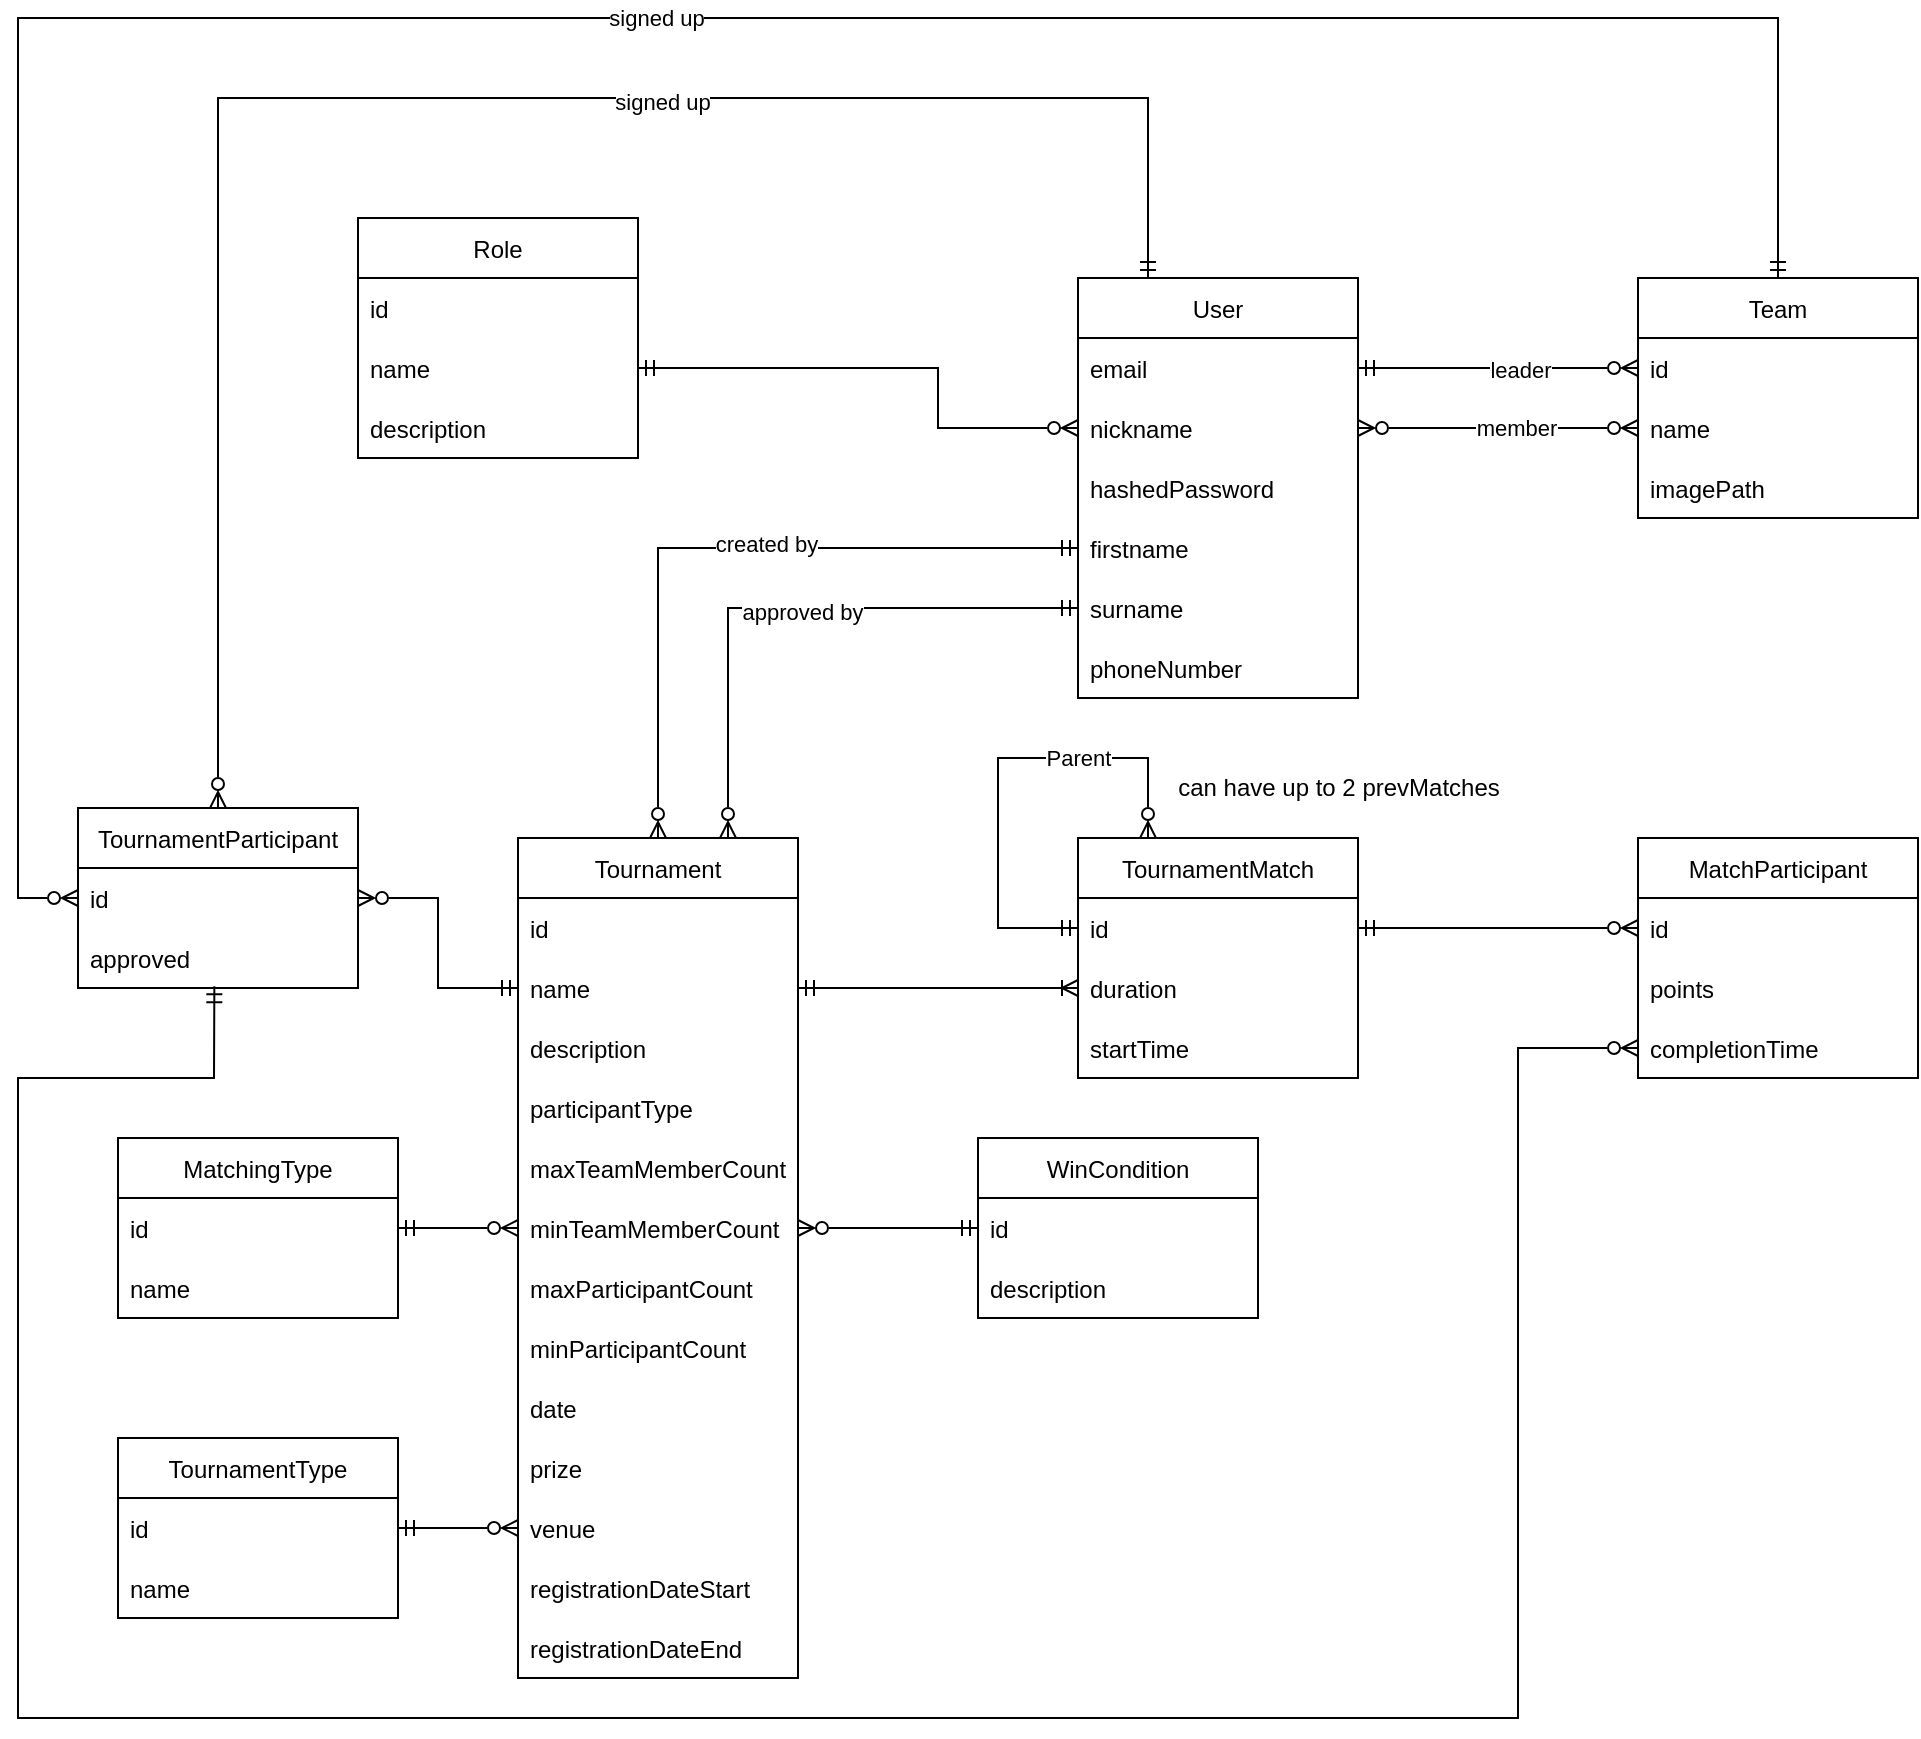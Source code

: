 <mxfile>
    <diagram id="WnmoWi_7WGoH04XIYKTn" name="Page-1">
        <mxGraphModel dx="1145" dy="301" grid="1" gridSize="10" guides="1" tooltips="1" connect="1" arrows="1" fold="1" page="1" pageScale="1" pageWidth="827" pageHeight="1169" math="0" shadow="0">
            <root>
                <mxCell id="0"/>
                <mxCell id="1" parent="0"/>
                <mxCell id="87" style="edgeStyle=none;rounded=0;html=1;exitX=0.25;exitY=0;exitDx=0;exitDy=0;startArrow=ERmandOne;startFill=0;endArrow=ERzeroToMany;endFill=0;" parent="1" source="4" target="92" edge="1">
                    <mxGeometry relative="1" as="geometry">
                        <mxPoint x="130" y="550" as="targetPoint"/>
                        <Array as="points">
                            <mxPoint x="595" y="230"/>
                            <mxPoint x="130" y="230"/>
                        </Array>
                    </mxGeometry>
                </mxCell>
                <mxCell id="102" value="signed up&lt;br&gt;" style="edgeLabel;html=1;align=center;verticalAlign=middle;resizable=0;points=[];" parent="87" vertex="1" connectable="0">
                    <mxGeometry x="-0.268" y="2" relative="1" as="geometry">
                        <mxPoint as="offset"/>
                    </mxGeometry>
                </mxCell>
                <mxCell id="4" value="User" style="swimlane;fontStyle=0;childLayout=stackLayout;horizontal=1;startSize=30;horizontalStack=0;resizeParent=1;resizeParentMax=0;resizeLast=0;collapsible=1;marginBottom=0;" parent="1" vertex="1">
                    <mxGeometry x="560" y="320" width="140" height="210" as="geometry"/>
                </mxCell>
                <mxCell id="5" value="email" style="text;strokeColor=none;fillColor=none;align=left;verticalAlign=middle;spacingLeft=4;spacingRight=4;overflow=hidden;points=[[0,0.5],[1,0.5]];portConstraint=eastwest;rotatable=0;" parent="4" vertex="1">
                    <mxGeometry y="30" width="140" height="30" as="geometry"/>
                </mxCell>
                <mxCell id="6" value="nickname" style="text;strokeColor=none;fillColor=none;align=left;verticalAlign=middle;spacingLeft=4;spacingRight=4;overflow=hidden;points=[[0,0.5],[1,0.5]];portConstraint=eastwest;rotatable=0;" parent="4" vertex="1">
                    <mxGeometry y="60" width="140" height="30" as="geometry"/>
                </mxCell>
                <mxCell id="7" value="hashedPassword" style="text;strokeColor=none;fillColor=none;align=left;verticalAlign=middle;spacingLeft=4;spacingRight=4;overflow=hidden;points=[[0,0.5],[1,0.5]];portConstraint=eastwest;rotatable=0;" parent="4" vertex="1">
                    <mxGeometry y="90" width="140" height="30" as="geometry"/>
                </mxCell>
                <mxCell id="15" value="firstname" style="text;strokeColor=none;fillColor=none;align=left;verticalAlign=middle;spacingLeft=4;spacingRight=4;overflow=hidden;points=[[0,0.5],[1,0.5]];portConstraint=eastwest;rotatable=0;" parent="4" vertex="1">
                    <mxGeometry y="120" width="140" height="30" as="geometry"/>
                </mxCell>
                <mxCell id="19" value="surname" style="text;strokeColor=none;fillColor=none;align=left;verticalAlign=middle;spacingLeft=4;spacingRight=4;overflow=hidden;points=[[0,0.5],[1,0.5]];portConstraint=eastwest;rotatable=0;" parent="4" vertex="1">
                    <mxGeometry y="150" width="140" height="30" as="geometry"/>
                </mxCell>
                <mxCell id="133" value="phoneNumber" style="text;strokeColor=none;fillColor=none;align=left;verticalAlign=middle;spacingLeft=4;spacingRight=4;overflow=hidden;points=[[0,0.5],[1,0.5]];portConstraint=eastwest;rotatable=0;" parent="4" vertex="1">
                    <mxGeometry y="180" width="140" height="30" as="geometry"/>
                </mxCell>
                <mxCell id="25" value="Role" style="swimlane;fontStyle=0;childLayout=stackLayout;horizontal=1;startSize=30;horizontalStack=0;resizeParent=1;resizeParentMax=0;resizeLast=0;collapsible=1;marginBottom=0;" parent="1" vertex="1">
                    <mxGeometry x="200" y="290" width="140" height="120" as="geometry"/>
                </mxCell>
                <mxCell id="26" value="id" style="text;strokeColor=none;fillColor=none;align=left;verticalAlign=middle;spacingLeft=4;spacingRight=4;overflow=hidden;points=[[0,0.5],[1,0.5]];portConstraint=eastwest;rotatable=0;" parent="25" vertex="1">
                    <mxGeometry y="30" width="140" height="30" as="geometry"/>
                </mxCell>
                <mxCell id="27" value="name" style="text;strokeColor=none;fillColor=none;align=left;verticalAlign=middle;spacingLeft=4;spacingRight=4;overflow=hidden;points=[[0,0.5],[1,0.5]];portConstraint=eastwest;rotatable=0;" parent="25" vertex="1">
                    <mxGeometry y="60" width="140" height="30" as="geometry"/>
                </mxCell>
                <mxCell id="28" value="description" style="text;strokeColor=none;fillColor=none;align=left;verticalAlign=middle;spacingLeft=4;spacingRight=4;overflow=hidden;points=[[0,0.5],[1,0.5]];portConstraint=eastwest;rotatable=0;" parent="25" vertex="1">
                    <mxGeometry y="90" width="140" height="30" as="geometry"/>
                </mxCell>
                <mxCell id="36" style="edgeStyle=none;html=1;exitX=0;exitY=0.5;exitDx=0;exitDy=0;entryX=1;entryY=0.5;entryDx=0;entryDy=0;rounded=0;startArrow=ERzeroToMany;startFill=0;endArrow=ERmandOne;endFill=0;" parent="1" source="6" target="27" edge="1">
                    <mxGeometry relative="1" as="geometry">
                        <Array as="points">
                            <mxPoint x="490" y="395"/>
                            <mxPoint x="490" y="365"/>
                        </Array>
                    </mxGeometry>
                </mxCell>
                <mxCell id="91" style="edgeStyle=none;rounded=0;html=1;exitX=0.5;exitY=0;exitDx=0;exitDy=0;startArrow=ERmandOne;startFill=0;endArrow=ERzeroToMany;endFill=0;entryX=0;entryY=0.5;entryDx=0;entryDy=0;" parent="1" source="37" target="93" edge="1">
                    <mxGeometry relative="1" as="geometry">
                        <mxPoint x="80" y="550" as="targetPoint"/>
                        <Array as="points">
                            <mxPoint x="910" y="190"/>
                            <mxPoint x="30" y="190"/>
                            <mxPoint x="30" y="630"/>
                        </Array>
                    </mxGeometry>
                </mxCell>
                <mxCell id="103" value="signed up" style="edgeLabel;html=1;align=center;verticalAlign=middle;resizable=0;points=[];" parent="91" vertex="1" connectable="0">
                    <mxGeometry x="-0.066" relative="1" as="geometry">
                        <mxPoint as="offset"/>
                    </mxGeometry>
                </mxCell>
                <mxCell id="37" value="Team" style="swimlane;fontStyle=0;childLayout=stackLayout;horizontal=1;startSize=30;horizontalStack=0;resizeParent=1;resizeParentMax=0;resizeLast=0;collapsible=1;marginBottom=0;" parent="1" vertex="1">
                    <mxGeometry x="840" y="320" width="140" height="120" as="geometry"/>
                </mxCell>
                <mxCell id="38" value="id" style="text;strokeColor=none;fillColor=none;align=left;verticalAlign=middle;spacingLeft=4;spacingRight=4;overflow=hidden;points=[[0,0.5],[1,0.5]];portConstraint=eastwest;rotatable=0;" parent="37" vertex="1">
                    <mxGeometry y="30" width="140" height="30" as="geometry"/>
                </mxCell>
                <mxCell id="39" value="name " style="text;strokeColor=none;fillColor=none;align=left;verticalAlign=middle;spacingLeft=4;spacingRight=4;overflow=hidden;points=[[0,0.5],[1,0.5]];portConstraint=eastwest;rotatable=0;" parent="37" vertex="1">
                    <mxGeometry y="60" width="140" height="30" as="geometry"/>
                </mxCell>
                <mxCell id="40" value="imagePath" style="text;strokeColor=none;fillColor=none;align=left;verticalAlign=middle;spacingLeft=4;spacingRight=4;overflow=hidden;points=[[0,0.5],[1,0.5]];portConstraint=eastwest;rotatable=0;" parent="37" vertex="1">
                    <mxGeometry y="90" width="140" height="30" as="geometry"/>
                </mxCell>
                <mxCell id="45" style="edgeStyle=none;rounded=0;html=1;exitX=0;exitY=0.5;exitDx=0;exitDy=0;entryX=1;entryY=0.5;entryDx=0;entryDy=0;startArrow=ERzeroToMany;startFill=0;endArrow=ERmandOne;endFill=0;" parent="1" source="38" target="5" edge="1">
                    <mxGeometry relative="1" as="geometry"/>
                </mxCell>
                <mxCell id="48" value="leader" style="edgeLabel;html=1;align=center;verticalAlign=middle;resizable=0;points=[];" parent="45" vertex="1" connectable="0">
                    <mxGeometry x="-0.154" y="1" relative="1" as="geometry">
                        <mxPoint as="offset"/>
                    </mxGeometry>
                </mxCell>
                <mxCell id="46" style="edgeStyle=none;rounded=0;html=1;exitX=1;exitY=0.5;exitDx=0;exitDy=0;entryX=0;entryY=0.5;entryDx=0;entryDy=0;startArrow=ERzeroToMany;startFill=0;endArrow=ERzeroToMany;endFill=0;" parent="1" source="6" target="39" edge="1">
                    <mxGeometry relative="1" as="geometry"/>
                </mxCell>
                <mxCell id="49" value="member" style="edgeLabel;html=1;align=center;verticalAlign=middle;resizable=0;points=[];" parent="46" vertex="1" connectable="0">
                    <mxGeometry x="0.154" y="-1" relative="1" as="geometry">
                        <mxPoint x="-2" y="-1" as="offset"/>
                    </mxGeometry>
                </mxCell>
                <mxCell id="50" value="TournamentMatch" style="swimlane;fontStyle=0;childLayout=stackLayout;horizontal=1;startSize=30;horizontalStack=0;resizeParent=1;resizeParentMax=0;resizeLast=0;collapsible=1;marginBottom=0;" parent="1" vertex="1">
                    <mxGeometry x="560" y="600" width="140" height="120" as="geometry"/>
                </mxCell>
                <mxCell id="67" style="edgeStyle=none;rounded=0;html=1;exitX=0;exitY=0.5;exitDx=0;exitDy=0;entryX=0.25;entryY=0;entryDx=0;entryDy=0;startArrow=ERmandOne;startFill=0;endArrow=ERzeroToMany;endFill=0;" parent="50" source="51" target="50" edge="1">
                    <mxGeometry relative="1" as="geometry">
                        <Array as="points">
                            <mxPoint x="-40" y="45"/>
                            <mxPoint x="-40" y="-40"/>
                            <mxPoint x="35" y="-40"/>
                        </Array>
                    </mxGeometry>
                </mxCell>
                <mxCell id="69" value="Parent" style="edgeLabel;html=1;align=center;verticalAlign=middle;resizable=0;points=[];" parent="67" vertex="1" connectable="0">
                    <mxGeometry x="0.266" y="-2" relative="1" as="geometry">
                        <mxPoint x="13" y="-2" as="offset"/>
                    </mxGeometry>
                </mxCell>
                <mxCell id="51" value="id" style="text;strokeColor=none;fillColor=none;align=left;verticalAlign=middle;spacingLeft=4;spacingRight=4;overflow=hidden;points=[[0,0.5],[1,0.5]];portConstraint=eastwest;rotatable=0;" parent="50" vertex="1">
                    <mxGeometry y="30" width="140" height="30" as="geometry"/>
                </mxCell>
                <mxCell id="52" value="duration" style="text;strokeColor=none;fillColor=none;align=left;verticalAlign=middle;spacingLeft=4;spacingRight=4;overflow=hidden;points=[[0,0.5],[1,0.5]];portConstraint=eastwest;rotatable=0;" parent="50" vertex="1">
                    <mxGeometry y="60" width="140" height="30" as="geometry"/>
                </mxCell>
                <mxCell id="53" value="startTime" style="text;strokeColor=none;fillColor=none;align=left;verticalAlign=middle;spacingLeft=4;spacingRight=4;overflow=hidden;points=[[0,0.5],[1,0.5]];portConstraint=eastwest;rotatable=0;" parent="50" vertex="1">
                    <mxGeometry y="90" width="140" height="30" as="geometry"/>
                </mxCell>
                <mxCell id="56" value="MatchParticipant" style="swimlane;fontStyle=0;childLayout=stackLayout;horizontal=1;startSize=30;horizontalStack=0;resizeParent=1;resizeParentMax=0;resizeLast=0;collapsible=1;marginBottom=0;" parent="1" vertex="1">
                    <mxGeometry x="840" y="600" width="140" height="120" as="geometry"/>
                </mxCell>
                <mxCell id="57" value="id" style="text;strokeColor=none;fillColor=none;align=left;verticalAlign=middle;spacingLeft=4;spacingRight=4;overflow=hidden;points=[[0,0.5],[1,0.5]];portConstraint=eastwest;rotatable=0;" parent="56" vertex="1">
                    <mxGeometry y="30" width="140" height="30" as="geometry"/>
                </mxCell>
                <mxCell id="58" value="points" style="text;strokeColor=none;fillColor=none;align=left;verticalAlign=middle;spacingLeft=4;spacingRight=4;overflow=hidden;points=[[0,0.5],[1,0.5]];portConstraint=eastwest;rotatable=0;" parent="56" vertex="1">
                    <mxGeometry y="60" width="140" height="30" as="geometry"/>
                </mxCell>
                <mxCell id="62" value="completionTime" style="text;strokeColor=none;fillColor=none;align=left;verticalAlign=middle;spacingLeft=4;spacingRight=4;overflow=hidden;points=[[0,0.5],[1,0.5]];portConstraint=eastwest;rotatable=0;" parent="56" vertex="1">
                    <mxGeometry y="90" width="140" height="30" as="geometry"/>
                </mxCell>
                <mxCell id="66" style="edgeStyle=none;rounded=0;html=1;exitX=1;exitY=0.5;exitDx=0;exitDy=0;entryX=0;entryY=0.5;entryDx=0;entryDy=0;startArrow=ERmandOne;startFill=0;endArrow=ERzeroToMany;endFill=0;" parent="1" source="51" target="57" edge="1">
                    <mxGeometry relative="1" as="geometry"/>
                </mxCell>
                <mxCell id="68" value="can have up to 2 prevMatches" style="text;html=1;align=center;verticalAlign=middle;resizable=0;points=[];autosize=1;strokeColor=none;fillColor=none;" parent="1" vertex="1">
                    <mxGeometry x="600" y="565" width="180" height="20" as="geometry"/>
                </mxCell>
                <mxCell id="79" style="edgeStyle=none;rounded=0;html=1;entryX=0;entryY=0.5;entryDx=0;entryDy=0;startArrow=ERzeroToMany;startFill=0;endArrow=ERmandOne;endFill=0;" parent="1" source="70" target="15" edge="1">
                    <mxGeometry relative="1" as="geometry">
                        <Array as="points">
                            <mxPoint x="350" y="455"/>
                        </Array>
                    </mxGeometry>
                </mxCell>
                <mxCell id="80" value="created by" style="edgeLabel;html=1;align=center;verticalAlign=middle;resizable=0;points=[];" parent="79" vertex="1" connectable="0">
                    <mxGeometry x="0.118" y="2" relative="1" as="geometry">
                        <mxPoint as="offset"/>
                    </mxGeometry>
                </mxCell>
                <mxCell id="81" style="edgeStyle=none;rounded=0;html=1;exitX=0.75;exitY=0;exitDx=0;exitDy=0;entryX=0;entryY=0.5;entryDx=0;entryDy=0;startArrow=ERzeroToMany;startFill=0;endArrow=ERmandOne;endFill=0;" parent="1" source="70" target="19" edge="1">
                    <mxGeometry relative="1" as="geometry">
                        <Array as="points">
                            <mxPoint x="385" y="485"/>
                        </Array>
                    </mxGeometry>
                </mxCell>
                <mxCell id="82" value="approved by" style="edgeLabel;html=1;align=center;verticalAlign=middle;resizable=0;points=[];" parent="81" vertex="1" connectable="0">
                    <mxGeometry x="0.044" y="-2" relative="1" as="geometry">
                        <mxPoint as="offset"/>
                    </mxGeometry>
                </mxCell>
                <mxCell id="89" style="edgeStyle=none;rounded=0;html=1;exitX=0;exitY=0.5;exitDx=0;exitDy=0;startArrow=ERmandOne;startFill=0;endArrow=ERzeroToMany;endFill=0;entryX=1;entryY=0.5;entryDx=0;entryDy=0;" parent="1" source="74" target="93" edge="1">
                    <mxGeometry relative="1" as="geometry">
                        <mxPoint x="210" y="645" as="targetPoint"/>
                        <Array as="points">
                            <mxPoint x="240" y="675"/>
                            <mxPoint x="240" y="630"/>
                        </Array>
                    </mxGeometry>
                </mxCell>
                <mxCell id="70" value="Tournament" style="swimlane;fontStyle=0;childLayout=stackLayout;horizontal=1;startSize=30;horizontalStack=0;resizeParent=1;resizeParentMax=0;resizeLast=0;collapsible=1;marginBottom=0;" parent="1" vertex="1">
                    <mxGeometry x="280" y="600" width="140" height="420" as="geometry"/>
                </mxCell>
                <mxCell id="73" value="id" style="text;strokeColor=none;fillColor=none;align=left;verticalAlign=middle;spacingLeft=4;spacingRight=4;overflow=hidden;points=[[0,0.5],[1,0.5]];portConstraint=eastwest;rotatable=0;" parent="70" vertex="1">
                    <mxGeometry y="30" width="140" height="30" as="geometry"/>
                </mxCell>
                <mxCell id="74" value="name" style="text;strokeColor=none;fillColor=none;align=left;verticalAlign=middle;spacingLeft=4;spacingRight=4;overflow=hidden;points=[[0,0.5],[1,0.5]];portConstraint=eastwest;rotatable=0;" parent="70" vertex="1">
                    <mxGeometry y="60" width="140" height="30" as="geometry"/>
                </mxCell>
                <mxCell id="101" value="description" style="text;strokeColor=none;fillColor=none;align=left;verticalAlign=middle;spacingLeft=4;spacingRight=4;overflow=hidden;points=[[0,0.5],[1,0.5]];portConstraint=eastwest;rotatable=0;" parent="70" vertex="1">
                    <mxGeometry y="90" width="140" height="30" as="geometry"/>
                </mxCell>
                <mxCell id="104" value="participantType" style="text;strokeColor=none;fillColor=none;align=left;verticalAlign=middle;spacingLeft=4;spacingRight=4;overflow=hidden;points=[[0,0.5],[1,0.5]];portConstraint=eastwest;rotatable=0;" parent="70" vertex="1">
                    <mxGeometry y="120" width="140" height="30" as="geometry"/>
                </mxCell>
                <mxCell id="105" value="maxTeamMemberCount" style="text;strokeColor=none;fillColor=none;align=left;verticalAlign=middle;spacingLeft=4;spacingRight=4;overflow=hidden;points=[[0,0.5],[1,0.5]];portConstraint=eastwest;rotatable=0;" parent="70" vertex="1">
                    <mxGeometry y="150" width="140" height="30" as="geometry"/>
                </mxCell>
                <mxCell id="138" value="minTeamMemberCount" style="text;strokeColor=none;fillColor=none;align=left;verticalAlign=middle;spacingLeft=4;spacingRight=4;overflow=hidden;points=[[0,0.5],[1,0.5]];portConstraint=eastwest;rotatable=0;" parent="70" vertex="1">
                    <mxGeometry y="180" width="140" height="30" as="geometry"/>
                </mxCell>
                <mxCell id="106" value="maxParticipantCount" style="text;strokeColor=none;fillColor=none;align=left;verticalAlign=middle;spacingLeft=4;spacingRight=4;overflow=hidden;points=[[0,0.5],[1,0.5]];portConstraint=eastwest;rotatable=0;" parent="70" vertex="1">
                    <mxGeometry y="210" width="140" height="30" as="geometry"/>
                </mxCell>
                <mxCell id="107" value="minParticipantCount" style="text;strokeColor=none;fillColor=none;align=left;verticalAlign=middle;spacingLeft=4;spacingRight=4;overflow=hidden;points=[[0,0.5],[1,0.5]];portConstraint=eastwest;rotatable=0;" parent="70" vertex="1">
                    <mxGeometry y="240" width="140" height="30" as="geometry"/>
                </mxCell>
                <mxCell id="108" value="date" style="text;strokeColor=none;fillColor=none;align=left;verticalAlign=middle;spacingLeft=4;spacingRight=4;overflow=hidden;points=[[0,0.5],[1,0.5]];portConstraint=eastwest;rotatable=0;" parent="70" vertex="1">
                    <mxGeometry y="270" width="140" height="30" as="geometry"/>
                </mxCell>
                <mxCell id="110" value="prize" style="text;strokeColor=none;fillColor=none;align=left;verticalAlign=middle;spacingLeft=4;spacingRight=4;overflow=hidden;points=[[0,0.5],[1,0.5]];portConstraint=eastwest;rotatable=0;" parent="70" vertex="1">
                    <mxGeometry y="300" width="140" height="30" as="geometry"/>
                </mxCell>
                <mxCell id="132" value="venue" style="text;strokeColor=none;fillColor=none;align=left;verticalAlign=middle;spacingLeft=4;spacingRight=4;overflow=hidden;points=[[0,0.5],[1,0.5]];portConstraint=eastwest;rotatable=0;" parent="70" vertex="1">
                    <mxGeometry y="330" width="140" height="30" as="geometry"/>
                </mxCell>
                <mxCell id="134" value="registrationDateStart" style="text;strokeColor=none;fillColor=none;align=left;verticalAlign=middle;spacingLeft=4;spacingRight=4;overflow=hidden;points=[[0,0.5],[1,0.5]];portConstraint=eastwest;rotatable=0;" parent="70" vertex="1">
                    <mxGeometry y="360" width="140" height="30" as="geometry"/>
                </mxCell>
                <mxCell id="136" value="registrationDateEnd" style="text;strokeColor=none;fillColor=none;align=left;verticalAlign=middle;spacingLeft=4;spacingRight=4;overflow=hidden;points=[[0,0.5],[1,0.5]];portConstraint=eastwest;rotatable=0;" parent="70" vertex="1">
                    <mxGeometry y="390" width="140" height="30" as="geometry"/>
                </mxCell>
                <mxCell id="78" style="edgeStyle=none;rounded=0;html=1;entryX=0;entryY=0.5;entryDx=0;entryDy=0;startArrow=ERmandOne;startFill=0;endArrow=ERoneToMany;endFill=0;" parent="1" source="74" target="52" edge="1">
                    <mxGeometry relative="1" as="geometry"/>
                </mxCell>
                <mxCell id="92" value="TournamentParticipant" style="swimlane;fontStyle=0;childLayout=stackLayout;horizontal=1;startSize=30;horizontalStack=0;resizeParent=1;resizeParentMax=0;resizeLast=0;collapsible=1;marginBottom=0;" parent="1" vertex="1">
                    <mxGeometry x="60" y="585" width="140" height="90" as="geometry"/>
                </mxCell>
                <mxCell id="93" value="id" style="text;strokeColor=none;fillColor=none;align=left;verticalAlign=middle;spacingLeft=4;spacingRight=4;overflow=hidden;points=[[0,0.5],[1,0.5]];portConstraint=eastwest;rotatable=0;" parent="92" vertex="1">
                    <mxGeometry y="30" width="140" height="30" as="geometry"/>
                </mxCell>
                <mxCell id="99" value="approved" style="text;strokeColor=none;fillColor=none;align=left;verticalAlign=middle;spacingLeft=4;spacingRight=4;overflow=hidden;points=[[0,0.5],[1,0.5]];portConstraint=eastwest;rotatable=0;" parent="92" vertex="1">
                    <mxGeometry y="60" width="140" height="30" as="geometry"/>
                </mxCell>
                <mxCell id="96" style="edgeStyle=none;rounded=0;html=1;exitX=0;exitY=0.5;exitDx=0;exitDy=0;startArrow=ERzeroToMany;startFill=0;endArrow=ERmandOne;endFill=0;entryX=0.487;entryY=0.97;entryDx=0;entryDy=0;entryPerimeter=0;" parent="1" source="62" target="99" edge="1">
                    <mxGeometry relative="1" as="geometry">
                        <mxPoint x="129" y="680" as="targetPoint"/>
                        <Array as="points">
                            <mxPoint x="780" y="705"/>
                            <mxPoint x="780" y="1040"/>
                            <mxPoint x="30" y="1040"/>
                            <mxPoint x="30" y="720"/>
                            <mxPoint x="128" y="720"/>
                        </Array>
                    </mxGeometry>
                </mxCell>
                <mxCell id="117" value="WinCondition" style="swimlane;fontStyle=0;childLayout=stackLayout;horizontal=1;startSize=30;horizontalStack=0;resizeParent=1;resizeParentMax=0;resizeLast=0;collapsible=1;marginBottom=0;" parent="1" vertex="1">
                    <mxGeometry x="510" y="750" width="140" height="90" as="geometry"/>
                </mxCell>
                <mxCell id="118" value="id" style="text;strokeColor=none;fillColor=none;align=left;verticalAlign=middle;spacingLeft=4;spacingRight=4;overflow=hidden;points=[[0,0.5],[1,0.5]];portConstraint=eastwest;rotatable=0;" parent="117" vertex="1">
                    <mxGeometry y="30" width="140" height="30" as="geometry"/>
                </mxCell>
                <mxCell id="120" value="description" style="text;strokeColor=none;fillColor=none;align=left;verticalAlign=middle;spacingLeft=4;spacingRight=4;overflow=hidden;points=[[0,0.5],[1,0.5]];portConstraint=eastwest;rotatable=0;" parent="117" vertex="1">
                    <mxGeometry y="60" width="140" height="30" as="geometry"/>
                </mxCell>
                <mxCell id="121" style="edgeStyle=none;rounded=0;html=1;exitX=0;exitY=0.5;exitDx=0;exitDy=0;entryX=1;entryY=0.5;entryDx=0;entryDy=0;startArrow=ERmandOne;startFill=0;endArrow=ERzeroToMany;endFill=0;" parent="1" source="118" target="138" edge="1">
                    <mxGeometry relative="1" as="geometry"/>
                </mxCell>
                <mxCell id="126" style="edgeStyle=none;rounded=0;html=1;entryX=0;entryY=0.5;entryDx=0;entryDy=0;startArrow=ERmandOne;startFill=0;endArrow=ERzeroToMany;endFill=0;exitX=1;exitY=0.5;exitDx=0;exitDy=0;" parent="1" source="123" target="138" edge="1">
                    <mxGeometry relative="1" as="geometry"/>
                </mxCell>
                <mxCell id="122" value="MatchingType" style="swimlane;fontStyle=0;childLayout=stackLayout;horizontal=1;startSize=30;horizontalStack=0;resizeParent=1;resizeParentMax=0;resizeLast=0;collapsible=1;marginBottom=0;" parent="1" vertex="1">
                    <mxGeometry x="80" y="750" width="140" height="90" as="geometry"/>
                </mxCell>
                <mxCell id="123" value="id" style="text;strokeColor=none;fillColor=none;align=left;verticalAlign=middle;spacingLeft=4;spacingRight=4;overflow=hidden;points=[[0,0.5],[1,0.5]];portConstraint=eastwest;rotatable=0;" parent="122" vertex="1">
                    <mxGeometry y="30" width="140" height="30" as="geometry"/>
                </mxCell>
                <mxCell id="124" value="name" style="text;strokeColor=none;fillColor=none;align=left;verticalAlign=middle;spacingLeft=4;spacingRight=4;overflow=hidden;points=[[0,0.5],[1,0.5]];portConstraint=eastwest;rotatable=0;" parent="122" vertex="1">
                    <mxGeometry y="60" width="140" height="30" as="geometry"/>
                </mxCell>
                <mxCell id="137" style="edgeStyle=none;rounded=0;html=1;entryX=0;entryY=0.5;entryDx=0;entryDy=0;startArrow=ERmandOne;startFill=0;endArrow=ERzeroToMany;endFill=0;exitX=1;exitY=0.5;exitDx=0;exitDy=0;" parent="1" source="128" target="132" edge="1">
                    <mxGeometry relative="1" as="geometry"/>
                </mxCell>
                <mxCell id="127" value="TournamentType" style="swimlane;fontStyle=0;childLayout=stackLayout;horizontal=1;startSize=30;horizontalStack=0;resizeParent=1;resizeParentMax=0;resizeLast=0;collapsible=1;marginBottom=0;" parent="1" vertex="1">
                    <mxGeometry x="80" y="900" width="140" height="90" as="geometry"/>
                </mxCell>
                <mxCell id="128" value="id" style="text;strokeColor=none;fillColor=none;align=left;verticalAlign=middle;spacingLeft=4;spacingRight=4;overflow=hidden;points=[[0,0.5],[1,0.5]];portConstraint=eastwest;rotatable=0;" parent="127" vertex="1">
                    <mxGeometry y="30" width="140" height="30" as="geometry"/>
                </mxCell>
                <mxCell id="129" value="name" style="text;strokeColor=none;fillColor=none;align=left;verticalAlign=middle;spacingLeft=4;spacingRight=4;overflow=hidden;points=[[0,0.5],[1,0.5]];portConstraint=eastwest;rotatable=0;" parent="127" vertex="1">
                    <mxGeometry y="60" width="140" height="30" as="geometry"/>
                </mxCell>
            </root>
        </mxGraphModel>
    </diagram>
</mxfile>